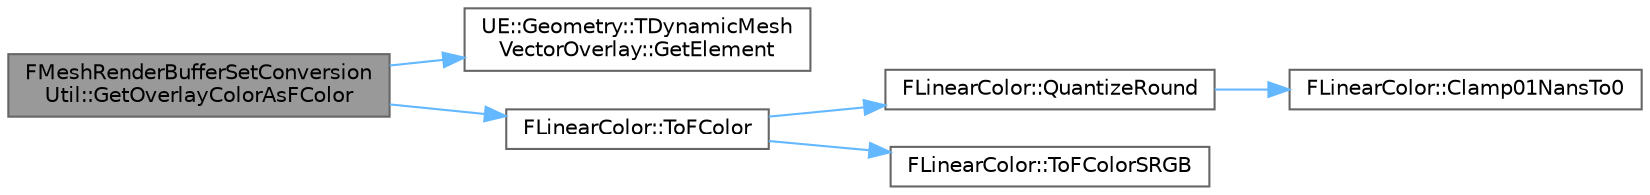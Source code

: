 digraph "FMeshRenderBufferSetConversionUtil::GetOverlayColorAsFColor"
{
 // INTERACTIVE_SVG=YES
 // LATEX_PDF_SIZE
  bgcolor="transparent";
  edge [fontname=Helvetica,fontsize=10,labelfontname=Helvetica,labelfontsize=10];
  node [fontname=Helvetica,fontsize=10,shape=box,height=0.2,width=0.4];
  rankdir="LR";
  Node1 [id="Node000001",label="FMeshRenderBufferSetConversion\lUtil::GetOverlayColorAsFColor",height=0.2,width=0.4,color="gray40", fillcolor="grey60", style="filled", fontcolor="black",tooltip="Get the overlay color the FColor, respecting the ColorSpaceTransformMode utilizing the VertexColorRem..."];
  Node1 -> Node2 [id="edge1_Node000001_Node000002",color="steelblue1",style="solid",tooltip=" "];
  Node2 [id="Node000002",label="UE::Geometry::TDynamicMesh\lVectorOverlay::GetElement",height=0.2,width=0.4,color="grey40", fillcolor="white", style="filled",URL="$dc/d17/classUE_1_1Geometry_1_1TDynamicMeshVectorOverlay.html#a77fff21d2c91c2e7cd12414e47dab5c9",tooltip="Get Element at a specific ID."];
  Node1 -> Node3 [id="edge2_Node000001_Node000003",color="steelblue1",style="solid",tooltip=" "];
  Node3 [id="Node000003",label="FLinearColor::ToFColor",height=0.2,width=0.4,color="grey40", fillcolor="white", style="filled",URL="$d5/dd9/structFLinearColor.html#a8dce7f0fb360491c2cb693a3bf8dfc81",tooltip=" "];
  Node3 -> Node4 [id="edge3_Node000003_Node000004",color="steelblue1",style="solid",tooltip=" "];
  Node4 [id="Node000004",label="FLinearColor::QuantizeRound",height=0.2,width=0.4,color="grey40", fillcolor="white", style="filled",URL="$d5/dd9/structFLinearColor.html#aa5708ab3ae420dcced441ff23e73940e",tooltip="Quantizes the linear color with rounding and returns the result as a FColor."];
  Node4 -> Node5 [id="edge4_Node000004_Node000005",color="steelblue1",style="solid",tooltip=" "];
  Node5 [id="Node000005",label="FLinearColor::Clamp01NansTo0",height=0.2,width=0.4,color="grey40", fillcolor="white", style="filled",URL="$d5/dd9/structFLinearColor.html#ac3a39baa3fb01f9fc6adf161c6f55922",tooltip="Helper for pixel format conversions."];
  Node3 -> Node6 [id="edge5_Node000003_Node000006",color="steelblue1",style="solid",tooltip=" "];
  Node6 [id="Node000006",label="FLinearColor::ToFColorSRGB",height=0.2,width=0.4,color="grey40", fillcolor="white", style="filled",URL="$d5/dd9/structFLinearColor.html#a1964ad49baa7d1f9978c4920b5275bce",tooltip="Quantizes the linear color and returns the result as a FColor with optional sRGB conversion."];
}
